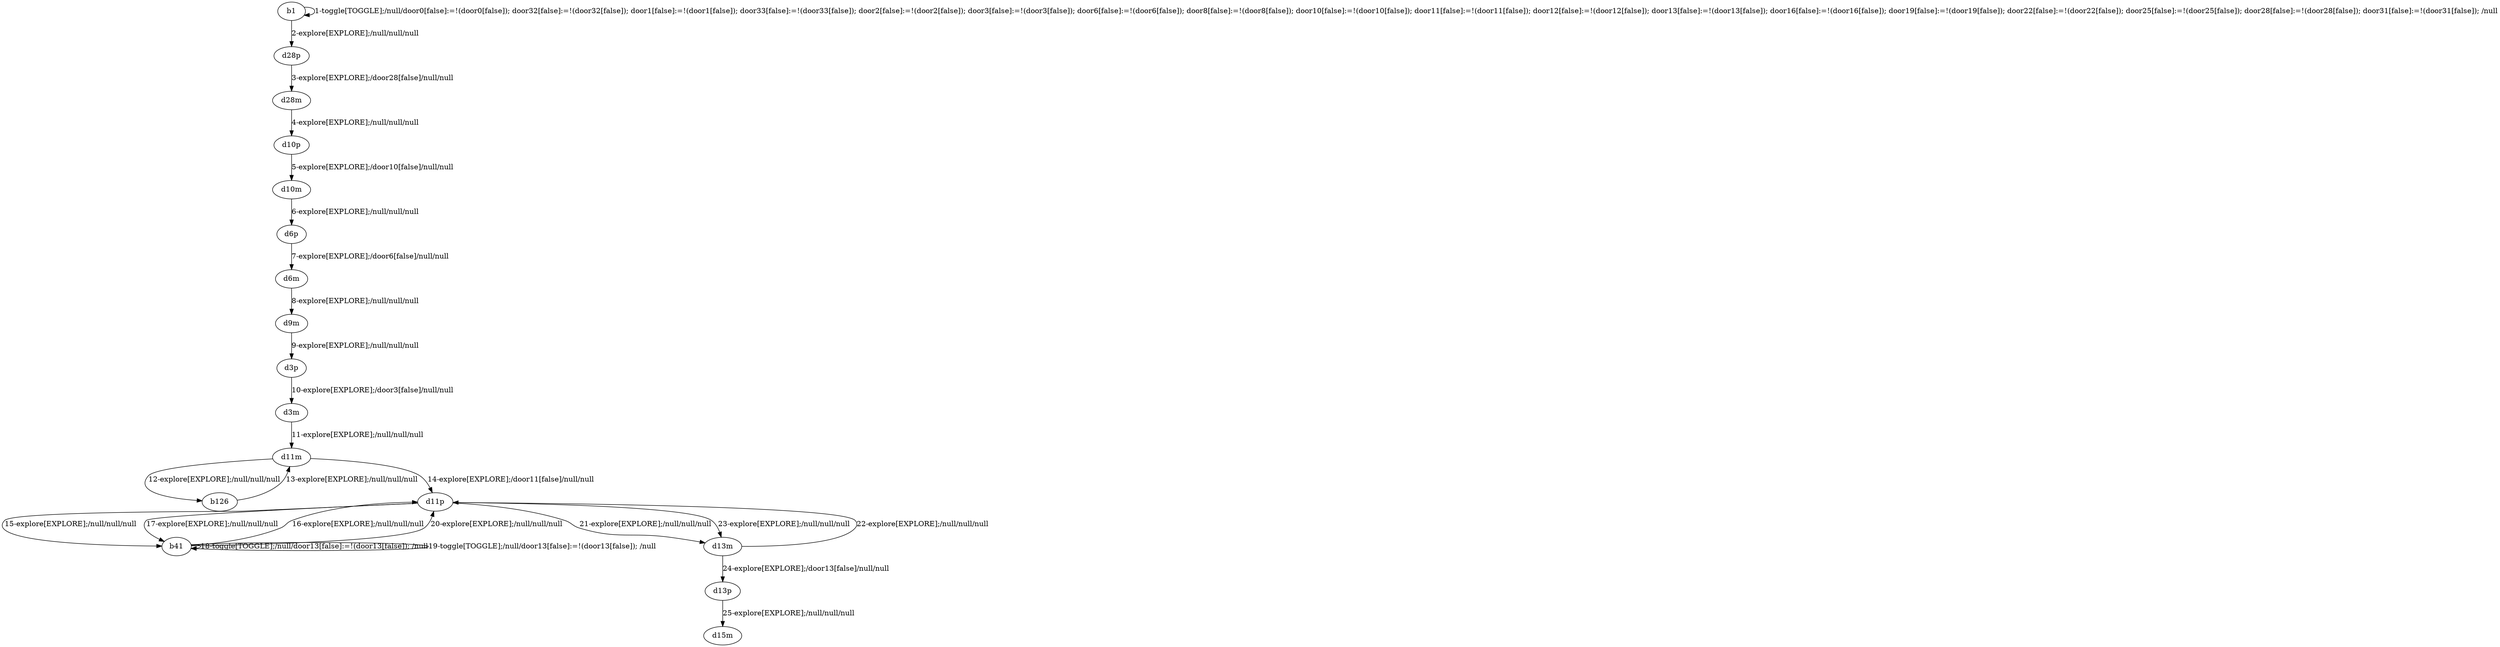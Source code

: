 # Total number of goals covered by this test: 1
# b126 --> d11m

digraph g {
"b1" -> "b1" [label = "1-toggle[TOGGLE];/null/door0[false]:=!(door0[false]); door32[false]:=!(door32[false]); door1[false]:=!(door1[false]); door33[false]:=!(door33[false]); door2[false]:=!(door2[false]); door3[false]:=!(door3[false]); door6[false]:=!(door6[false]); door8[false]:=!(door8[false]); door10[false]:=!(door10[false]); door11[false]:=!(door11[false]); door12[false]:=!(door12[false]); door13[false]:=!(door13[false]); door16[false]:=!(door16[false]); door19[false]:=!(door19[false]); door22[false]:=!(door22[false]); door25[false]:=!(door25[false]); door28[false]:=!(door28[false]); door31[false]:=!(door31[false]); /null"];
"b1" -> "d28p" [label = "2-explore[EXPLORE];/null/null/null"];
"d28p" -> "d28m" [label = "3-explore[EXPLORE];/door28[false]/null/null"];
"d28m" -> "d10p" [label = "4-explore[EXPLORE];/null/null/null"];
"d10p" -> "d10m" [label = "5-explore[EXPLORE];/door10[false]/null/null"];
"d10m" -> "d6p" [label = "6-explore[EXPLORE];/null/null/null"];
"d6p" -> "d6m" [label = "7-explore[EXPLORE];/door6[false]/null/null"];
"d6m" -> "d9m" [label = "8-explore[EXPLORE];/null/null/null"];
"d9m" -> "d3p" [label = "9-explore[EXPLORE];/null/null/null"];
"d3p" -> "d3m" [label = "10-explore[EXPLORE];/door3[false]/null/null"];
"d3m" -> "d11m" [label = "11-explore[EXPLORE];/null/null/null"];
"d11m" -> "b126" [label = "12-explore[EXPLORE];/null/null/null"];
"b126" -> "d11m" [label = "13-explore[EXPLORE];/null/null/null"];
"d11m" -> "d11p" [label = "14-explore[EXPLORE];/door11[false]/null/null"];
"d11p" -> "b41" [label = "15-explore[EXPLORE];/null/null/null"];
"b41" -> "d11p" [label = "16-explore[EXPLORE];/null/null/null"];
"d11p" -> "b41" [label = "17-explore[EXPLORE];/null/null/null"];
"b41" -> "b41" [label = "18-toggle[TOGGLE];/null/door13[false]:=!(door13[false]); /null"];
"b41" -> "b41" [label = "19-toggle[TOGGLE];/null/door13[false]:=!(door13[false]); /null"];
"b41" -> "d11p" [label = "20-explore[EXPLORE];/null/null/null"];
"d11p" -> "d13m" [label = "21-explore[EXPLORE];/null/null/null"];
"d13m" -> "d11p" [label = "22-explore[EXPLORE];/null/null/null"];
"d11p" -> "d13m" [label = "23-explore[EXPLORE];/null/null/null"];
"d13m" -> "d13p" [label = "24-explore[EXPLORE];/door13[false]/null/null"];
"d13p" -> "d15m" [label = "25-explore[EXPLORE];/null/null/null"];
}
